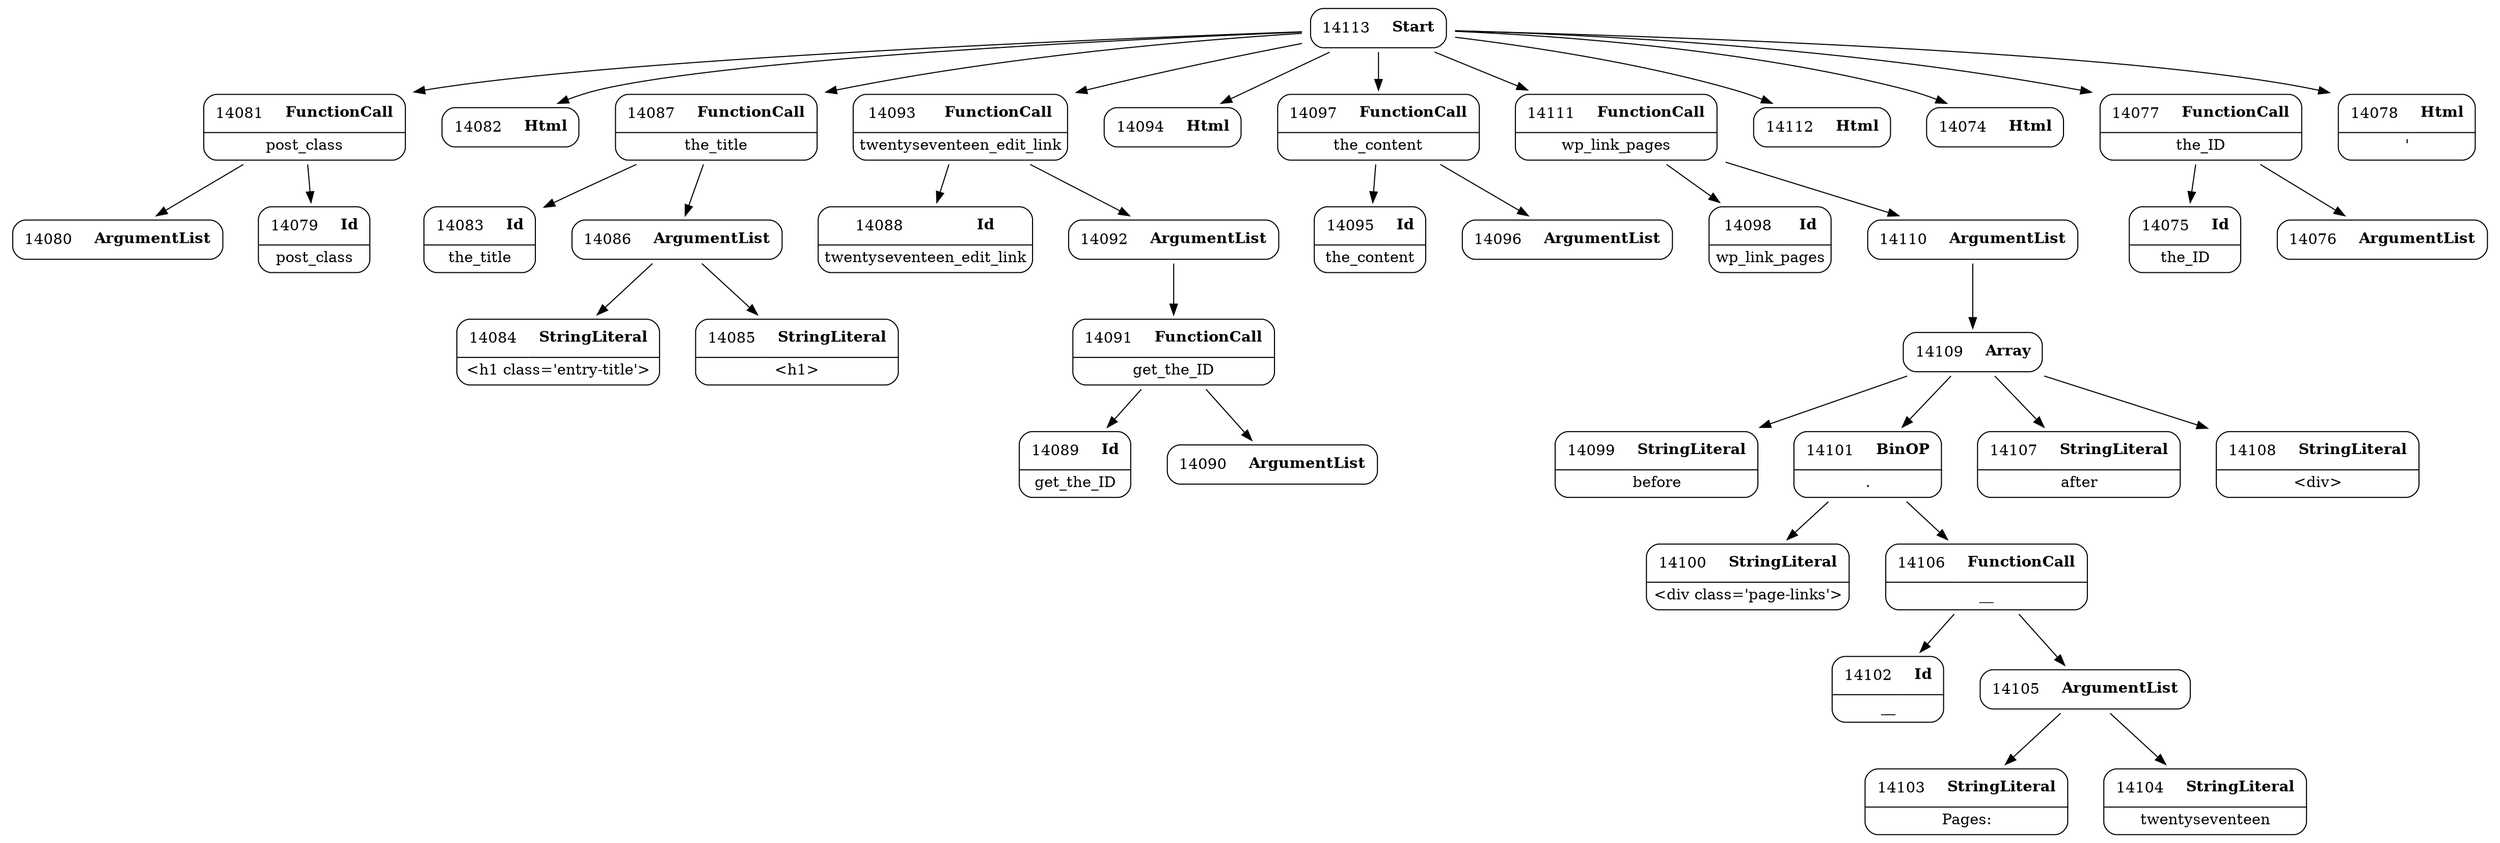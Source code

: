 digraph ast {
node [shape=none];
14080 [label=<<TABLE border='1' cellspacing='0' cellpadding='10' style='rounded' ><TR><TD border='0'>14080</TD><TD border='0'><B>ArgumentList</B></TD></TR></TABLE>>];
14081 [label=<<TABLE border='1' cellspacing='0' cellpadding='10' style='rounded' ><TR><TD border='0'>14081</TD><TD border='0'><B>FunctionCall</B></TD></TR><HR/><TR><TD border='0' cellpadding='5' colspan='2'>post_class</TD></TR></TABLE>>];
14081 -> 14079 [weight=2];
14081 -> 14080 [weight=2];
14082 [label=<<TABLE border='1' cellspacing='0' cellpadding='10' style='rounded' ><TR><TD border='0'>14082</TD><TD border='0'><B>Html</B></TD></TR></TABLE>>];
14083 [label=<<TABLE border='1' cellspacing='0' cellpadding='10' style='rounded' ><TR><TD border='0'>14083</TD><TD border='0'><B>Id</B></TD></TR><HR/><TR><TD border='0' cellpadding='5' colspan='2'>the_title</TD></TR></TABLE>>];
14084 [label=<<TABLE border='1' cellspacing='0' cellpadding='10' style='rounded' ><TR><TD border='0'>14084</TD><TD border='0'><B>StringLiteral</B></TD></TR><HR/><TR><TD border='0' cellpadding='5' colspan='2'>&lt;h1 class='entry-title'&gt;</TD></TR></TABLE>>];
14085 [label=<<TABLE border='1' cellspacing='0' cellpadding='10' style='rounded' ><TR><TD border='0'>14085</TD><TD border='0'><B>StringLiteral</B></TD></TR><HR/><TR><TD border='0' cellpadding='5' colspan='2'>&lt;h1&gt;</TD></TR></TABLE>>];
14086 [label=<<TABLE border='1' cellspacing='0' cellpadding='10' style='rounded' ><TR><TD border='0'>14086</TD><TD border='0'><B>ArgumentList</B></TD></TR></TABLE>>];
14086 -> 14084 [weight=2];
14086 -> 14085 [weight=2];
14087 [label=<<TABLE border='1' cellspacing='0' cellpadding='10' style='rounded' ><TR><TD border='0'>14087</TD><TD border='0'><B>FunctionCall</B></TD></TR><HR/><TR><TD border='0' cellpadding='5' colspan='2'>the_title</TD></TR></TABLE>>];
14087 -> 14083 [weight=2];
14087 -> 14086 [weight=2];
14088 [label=<<TABLE border='1' cellspacing='0' cellpadding='10' style='rounded' ><TR><TD border='0'>14088</TD><TD border='0'><B>Id</B></TD></TR><HR/><TR><TD border='0' cellpadding='5' colspan='2'>twentyseventeen_edit_link</TD></TR></TABLE>>];
14089 [label=<<TABLE border='1' cellspacing='0' cellpadding='10' style='rounded' ><TR><TD border='0'>14089</TD><TD border='0'><B>Id</B></TD></TR><HR/><TR><TD border='0' cellpadding='5' colspan='2'>get_the_ID</TD></TR></TABLE>>];
14090 [label=<<TABLE border='1' cellspacing='0' cellpadding='10' style='rounded' ><TR><TD border='0'>14090</TD><TD border='0'><B>ArgumentList</B></TD></TR></TABLE>>];
14091 [label=<<TABLE border='1' cellspacing='0' cellpadding='10' style='rounded' ><TR><TD border='0'>14091</TD><TD border='0'><B>FunctionCall</B></TD></TR><HR/><TR><TD border='0' cellpadding='5' colspan='2'>get_the_ID</TD></TR></TABLE>>];
14091 -> 14089 [weight=2];
14091 -> 14090 [weight=2];
14092 [label=<<TABLE border='1' cellspacing='0' cellpadding='10' style='rounded' ><TR><TD border='0'>14092</TD><TD border='0'><B>ArgumentList</B></TD></TR></TABLE>>];
14092 -> 14091 [weight=2];
14093 [label=<<TABLE border='1' cellspacing='0' cellpadding='10' style='rounded' ><TR><TD border='0'>14093</TD><TD border='0'><B>FunctionCall</B></TD></TR><HR/><TR><TD border='0' cellpadding='5' colspan='2'>twentyseventeen_edit_link</TD></TR></TABLE>>];
14093 -> 14088 [weight=2];
14093 -> 14092 [weight=2];
14094 [label=<<TABLE border='1' cellspacing='0' cellpadding='10' style='rounded' ><TR><TD border='0'>14094</TD><TD border='0'><B>Html</B></TD></TR></TABLE>>];
14095 [label=<<TABLE border='1' cellspacing='0' cellpadding='10' style='rounded' ><TR><TD border='0'>14095</TD><TD border='0'><B>Id</B></TD></TR><HR/><TR><TD border='0' cellpadding='5' colspan='2'>the_content</TD></TR></TABLE>>];
14096 [label=<<TABLE border='1' cellspacing='0' cellpadding='10' style='rounded' ><TR><TD border='0'>14096</TD><TD border='0'><B>ArgumentList</B></TD></TR></TABLE>>];
14097 [label=<<TABLE border='1' cellspacing='0' cellpadding='10' style='rounded' ><TR><TD border='0'>14097</TD><TD border='0'><B>FunctionCall</B></TD></TR><HR/><TR><TD border='0' cellpadding='5' colspan='2'>the_content</TD></TR></TABLE>>];
14097 -> 14095 [weight=2];
14097 -> 14096 [weight=2];
14098 [label=<<TABLE border='1' cellspacing='0' cellpadding='10' style='rounded' ><TR><TD border='0'>14098</TD><TD border='0'><B>Id</B></TD></TR><HR/><TR><TD border='0' cellpadding='5' colspan='2'>wp_link_pages</TD></TR></TABLE>>];
14099 [label=<<TABLE border='1' cellspacing='0' cellpadding='10' style='rounded' ><TR><TD border='0'>14099</TD><TD border='0'><B>StringLiteral</B></TD></TR><HR/><TR><TD border='0' cellpadding='5' colspan='2'>before</TD></TR></TABLE>>];
14100 [label=<<TABLE border='1' cellspacing='0' cellpadding='10' style='rounded' ><TR><TD border='0'>14100</TD><TD border='0'><B>StringLiteral</B></TD></TR><HR/><TR><TD border='0' cellpadding='5' colspan='2'>&lt;div class='page-links'&gt;</TD></TR></TABLE>>];
14101 [label=<<TABLE border='1' cellspacing='0' cellpadding='10' style='rounded' ><TR><TD border='0'>14101</TD><TD border='0'><B>BinOP</B></TD></TR><HR/><TR><TD border='0' cellpadding='5' colspan='2'>.</TD></TR></TABLE>>];
14101 -> 14100 [weight=2];
14101 -> 14106 [weight=2];
14102 [label=<<TABLE border='1' cellspacing='0' cellpadding='10' style='rounded' ><TR><TD border='0'>14102</TD><TD border='0'><B>Id</B></TD></TR><HR/><TR><TD border='0' cellpadding='5' colspan='2'>__</TD></TR></TABLE>>];
14103 [label=<<TABLE border='1' cellspacing='0' cellpadding='10' style='rounded' ><TR><TD border='0'>14103</TD><TD border='0'><B>StringLiteral</B></TD></TR><HR/><TR><TD border='0' cellpadding='5' colspan='2'>Pages:</TD></TR></TABLE>>];
14104 [label=<<TABLE border='1' cellspacing='0' cellpadding='10' style='rounded' ><TR><TD border='0'>14104</TD><TD border='0'><B>StringLiteral</B></TD></TR><HR/><TR><TD border='0' cellpadding='5' colspan='2'>twentyseventeen</TD></TR></TABLE>>];
14105 [label=<<TABLE border='1' cellspacing='0' cellpadding='10' style='rounded' ><TR><TD border='0'>14105</TD><TD border='0'><B>ArgumentList</B></TD></TR></TABLE>>];
14105 -> 14103 [weight=2];
14105 -> 14104 [weight=2];
14106 [label=<<TABLE border='1' cellspacing='0' cellpadding='10' style='rounded' ><TR><TD border='0'>14106</TD><TD border='0'><B>FunctionCall</B></TD></TR><HR/><TR><TD border='0' cellpadding='5' colspan='2'>__</TD></TR></TABLE>>];
14106 -> 14102 [weight=2];
14106 -> 14105 [weight=2];
14107 [label=<<TABLE border='1' cellspacing='0' cellpadding='10' style='rounded' ><TR><TD border='0'>14107</TD><TD border='0'><B>StringLiteral</B></TD></TR><HR/><TR><TD border='0' cellpadding='5' colspan='2'>after</TD></TR></TABLE>>];
14108 [label=<<TABLE border='1' cellspacing='0' cellpadding='10' style='rounded' ><TR><TD border='0'>14108</TD><TD border='0'><B>StringLiteral</B></TD></TR><HR/><TR><TD border='0' cellpadding='5' colspan='2'>&lt;div&gt;</TD></TR></TABLE>>];
14109 [label=<<TABLE border='1' cellspacing='0' cellpadding='10' style='rounded' ><TR><TD border='0'>14109</TD><TD border='0'><B>Array</B></TD></TR></TABLE>>];
14109 -> 14099 [weight=2];
14109 -> 14101 [weight=2];
14109 -> 14107 [weight=2];
14109 -> 14108 [weight=2];
14110 [label=<<TABLE border='1' cellspacing='0' cellpadding='10' style='rounded' ><TR><TD border='0'>14110</TD><TD border='0'><B>ArgumentList</B></TD></TR></TABLE>>];
14110 -> 14109 [weight=2];
14111 [label=<<TABLE border='1' cellspacing='0' cellpadding='10' style='rounded' ><TR><TD border='0'>14111</TD><TD border='0'><B>FunctionCall</B></TD></TR><HR/><TR><TD border='0' cellpadding='5' colspan='2'>wp_link_pages</TD></TR></TABLE>>];
14111 -> 14098 [weight=2];
14111 -> 14110 [weight=2];
14112 [label=<<TABLE border='1' cellspacing='0' cellpadding='10' style='rounded' ><TR><TD border='0'>14112</TD><TD border='0'><B>Html</B></TD></TR></TABLE>>];
14113 [label=<<TABLE border='1' cellspacing='0' cellpadding='10' style='rounded' ><TR><TD border='0'>14113</TD><TD border='0'><B>Start</B></TD></TR></TABLE>>];
14113 -> 14074 [weight=2];
14113 -> 14077 [weight=2];
14113 -> 14078 [weight=2];
14113 -> 14081 [weight=2];
14113 -> 14082 [weight=2];
14113 -> 14087 [weight=2];
14113 -> 14093 [weight=2];
14113 -> 14094 [weight=2];
14113 -> 14097 [weight=2];
14113 -> 14111 [weight=2];
14113 -> 14112 [weight=2];
14074 [label=<<TABLE border='1' cellspacing='0' cellpadding='10' style='rounded' ><TR><TD border='0'>14074</TD><TD border='0'><B>Html</B></TD></TR></TABLE>>];
14075 [label=<<TABLE border='1' cellspacing='0' cellpadding='10' style='rounded' ><TR><TD border='0'>14075</TD><TD border='0'><B>Id</B></TD></TR><HR/><TR><TD border='0' cellpadding='5' colspan='2'>the_ID</TD></TR></TABLE>>];
14076 [label=<<TABLE border='1' cellspacing='0' cellpadding='10' style='rounded' ><TR><TD border='0'>14076</TD><TD border='0'><B>ArgumentList</B></TD></TR></TABLE>>];
14077 [label=<<TABLE border='1' cellspacing='0' cellpadding='10' style='rounded' ><TR><TD border='0'>14077</TD><TD border='0'><B>FunctionCall</B></TD></TR><HR/><TR><TD border='0' cellpadding='5' colspan='2'>the_ID</TD></TR></TABLE>>];
14077 -> 14075 [weight=2];
14077 -> 14076 [weight=2];
14078 [label=<<TABLE border='1' cellspacing='0' cellpadding='10' style='rounded' ><TR><TD border='0'>14078</TD><TD border='0'><B>Html</B></TD></TR><HR/><TR><TD border='0' cellpadding='5' colspan='2'>'</TD></TR></TABLE>>];
14079 [label=<<TABLE border='1' cellspacing='0' cellpadding='10' style='rounded' ><TR><TD border='0'>14079</TD><TD border='0'><B>Id</B></TD></TR><HR/><TR><TD border='0' cellpadding='5' colspan='2'>post_class</TD></TR></TABLE>>];
}

